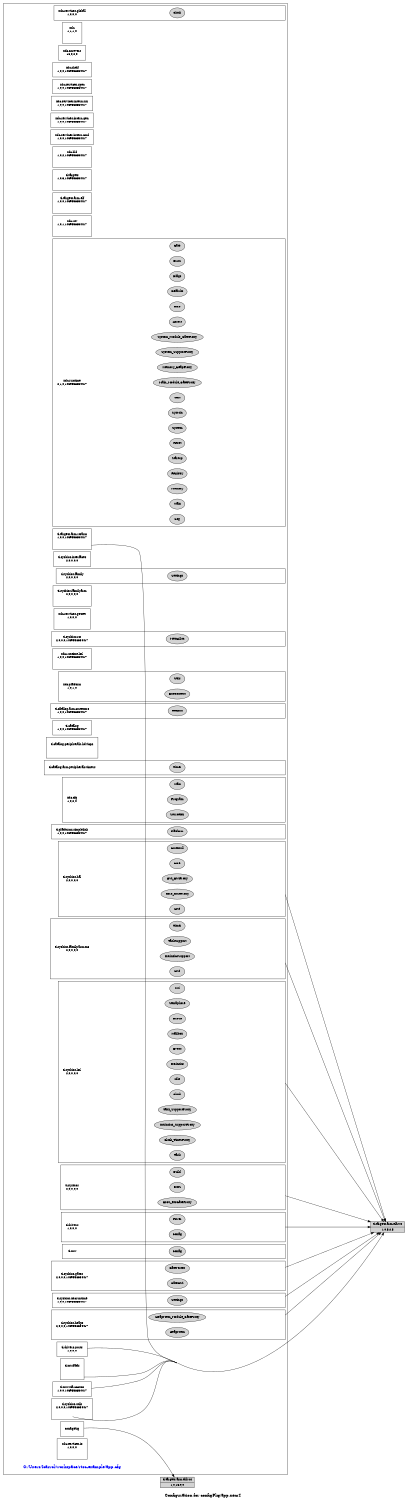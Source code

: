 digraph configuration {
    size="7.5,10";
    rankdir=LR;
    ranksep=".50 equally";
    concentrate=true;
    compound=true;
    label="\nConfiguration for configPkg/app.xem4"
  node [font=Helvetica, fontsize=14, fontcolor=black];  subgraph cluster0 {label=""; __cfg [label="C:/Users/Icarrol/workspace/rtsc-example/app.cfg", color=white, fontcolor=blue];
    node [font=Helvetica, fontsize=10];    subgraph cluster1 {
        label="";
        xdc_services_global__top [shape=box,label="xdc.services.global\n1,0,0,0", color=white];
        xdc_services_global__bot [shape=point,label="", style=invis];
        xdc_services_global_Clock [style=filled,fillcolor=lightgray, label="Clock"];
        xdc_services_global__top -> xdc_services_global_Clock[style=invis];
        xdc_services_global_Clock -> xdc_services_global__bot[style=invis];
    }
    subgraph cluster2 {
        label="";
        xdc__top [shape=box,label="xdc\n1,1,1,0", color=white];
        xdc__bot [shape=point,label="", style=invis];
    }
    subgraph cluster3 {
        label="";
        xdc_corevers__top [shape=box,label="xdc.corevers\n16,0,2,0", color=white];
    }
    subgraph cluster4 {
        label="";
        xdc_shelf__top [shape=box,label="xdc.shelf\n1,0,0,1469558654417", color=white];
    }
    subgraph cluster5 {
        label="";
        xdc_services_spec__top [shape=box,label="xdc.services.spec\n1,0,0,1469558654417", color=white];
    }
    subgraph cluster6 {
        label="";
        xdc_services_intern_xsr__top [shape=box,label="xdc.services.intern.xsr\n1,0,0,1469558654417", color=white];
    }
    subgraph cluster7 {
        label="";
        xdc_services_intern_gen__top [shape=box,label="xdc.services.intern.gen\n1,0,0,1469558654417", color=white];
    }
    subgraph cluster8 {
        label="";
        xdc_services_intern_cmd__top [shape=box,label="xdc.services.intern.cmd\n1,0,0,1469558654417", color=white];
    }
    subgraph cluster9 {
        label="";
        xdc_bld__top [shape=box,label="xdc.bld\n1,0,2,1469558654417", color=white];
        xdc_bld__bot [shape=point,label="", style=invis];
    }
    subgraph cluster10 {
        label="";
        ti_targets__top [shape=box,label="ti.targets\n1,0,3,1469558654417", color=white];
        ti_targets__bot [shape=point,label="", style=invis];
    }
    subgraph cluster11 {
        label="";
        ti_targets_arm_elf__top [shape=box,label="ti.targets.arm.elf\n1,0,0,1469558654417", color=white];
        ti_targets_arm_elf__bot [shape=point,label="", style=invis];
    }
    subgraph cluster12 {
        label="";
        xdc_rov__top [shape=box,label="xdc.rov\n1,0,1,1469558654417", color=white];
        xdc_rov__bot [shape=point,label="", style=invis];
    }
    subgraph cluster13 {
        label="";
        xdc_runtime__top [shape=box,label="xdc.runtime\n2,1,0,1469558654417", color=white];
        xdc_runtime__bot [shape=point,label="", style=invis];
        xdc_runtime_Assert [style=filled,fillcolor=lightgray, label="Assert"];
        xdc_runtime__top -> xdc_runtime_Assert[style=invis];
        xdc_runtime_Assert -> xdc_runtime__bot[style=invis];
        xdc_runtime_Core [style=filled,fillcolor=lightgray, label="Core"];
        xdc_runtime__top -> xdc_runtime_Core[style=invis];
        xdc_runtime_Core -> xdc_runtime__bot[style=invis];
        xdc_runtime_Defaults [style=filled,fillcolor=lightgray, label="Defaults"];
        xdc_runtime__top -> xdc_runtime_Defaults[style=invis];
        xdc_runtime_Defaults -> xdc_runtime__bot[style=invis];
        xdc_runtime_Diags [style=filled,fillcolor=lightgray, label="Diags"];
        xdc_runtime__top -> xdc_runtime_Diags[style=invis];
        xdc_runtime_Diags -> xdc_runtime__bot[style=invis];
        xdc_runtime_Error [style=filled,fillcolor=lightgray, label="Error"];
        xdc_runtime__top -> xdc_runtime_Error[style=invis];
        xdc_runtime_Error -> xdc_runtime__bot[style=invis];
        xdc_runtime_Gate [style=filled,fillcolor=lightgray, label="Gate"];
        xdc_runtime__top -> xdc_runtime_Gate[style=invis];
        xdc_runtime_Gate -> xdc_runtime__bot[style=invis];
        xdc_runtime_Log [style=filled,fillcolor=lightgray, label="Log"];
        xdc_runtime__top -> xdc_runtime_Log[style=invis];
        xdc_runtime_Log -> xdc_runtime__bot[style=invis];
        xdc_runtime_Main [style=filled,fillcolor=lightgray, label="Main"];
        xdc_runtime__top -> xdc_runtime_Main[style=invis];
        xdc_runtime_Main -> xdc_runtime__bot[style=invis];
        xdc_runtime_Memory [style=filled,fillcolor=lightgray, label="Memory"];
        xdc_runtime__top -> xdc_runtime_Memory[style=invis];
        xdc_runtime_Memory -> xdc_runtime__bot[style=invis];
        xdc_runtime_Registry [style=filled,fillcolor=lightgray, label="Registry"];
        xdc_runtime__top -> xdc_runtime_Registry[style=invis];
        xdc_runtime_Registry -> xdc_runtime__bot[style=invis];
        xdc_runtime_Startup [style=filled,fillcolor=lightgray, label="Startup"];
        xdc_runtime__top -> xdc_runtime_Startup[style=invis];
        xdc_runtime_Startup -> xdc_runtime__bot[style=invis];
        xdc_runtime_Reset [style=filled,fillcolor=lightgray, label="Reset"];
        xdc_runtime__top -> xdc_runtime_Reset[style=invis];
        xdc_runtime_Reset -> xdc_runtime__bot[style=invis];
        xdc_runtime_System [style=filled,fillcolor=lightgray, label="System"];
        xdc_runtime__top -> xdc_runtime_System[style=invis];
        xdc_runtime_System -> xdc_runtime__bot[style=invis];
        xdc_runtime_SysMin [style=filled,fillcolor=lightgray, label="SysMin"];
        xdc_runtime__top -> xdc_runtime_SysMin[style=invis];
        xdc_runtime_SysMin -> xdc_runtime__bot[style=invis];
        xdc_runtime_Text [style=filled,fillcolor=lightgray, label="Text"];
        xdc_runtime__top -> xdc_runtime_Text[style=invis];
        xdc_runtime_Text -> xdc_runtime__bot[style=invis];
        xdc_runtime_Main_Module_GateProxy [style=filled,fillcolor=lightgray, label="Main_Module_GateProxy"];
        xdc_runtime__top -> xdc_runtime_Main_Module_GateProxy[style=invis];
        xdc_runtime_Main_Module_GateProxy -> xdc_runtime__bot[style=invis];
        xdc_runtime_Memory_HeapProxy [style=filled,fillcolor=lightgray, label="Memory_HeapProxy"];
        xdc_runtime__top -> xdc_runtime_Memory_HeapProxy[style=invis];
        xdc_runtime_Memory_HeapProxy -> xdc_runtime__bot[style=invis];
        xdc_runtime_System_SupportProxy [style=filled,fillcolor=lightgray, label="System_SupportProxy"];
        xdc_runtime__top -> xdc_runtime_System_SupportProxy[style=invis];
        xdc_runtime_System_SupportProxy -> xdc_runtime__bot[style=invis];
        xdc_runtime_System_Module_GateProxy [style=filled,fillcolor=lightgray, label="System_Module_GateProxy"];
        xdc_runtime__top -> xdc_runtime_System_Module_GateProxy[style=invis];
        xdc_runtime_System_Module_GateProxy -> xdc_runtime__bot[style=invis];
    }
    subgraph cluster14 {
        label="";
        ti_targets_arm_rtsarm__top [shape=box,label="ti.targets.arm.rtsarm\n1,0,0,1469558654417", color=white];
        ti_targets_arm_rtsarm__bot [shape=point,label="", style=invis];
    }
    subgraph cluster15 {
        label="";
        ti_sysbios_interfaces__top [shape=box,label="ti.sysbios.interfaces\n2,0,0,0,0", color=white];
    }
    subgraph cluster16 {
        label="";
        ti_sysbios_family__top [shape=box,label="ti.sysbios.family\n2,0,0,0,0", color=white];
        ti_sysbios_family__bot [shape=point,label="", style=invis];
        ti_sysbios_family_Settings [style=filled,fillcolor=lightgray, label="Settings"];
        ti_sysbios_family__top -> ti_sysbios_family_Settings[style=invis];
        ti_sysbios_family_Settings -> ti_sysbios_family__bot[style=invis];
    }
    subgraph cluster17 {
        label="";
        ti_sysbios_family_arm__top [shape=box,label="ti.sysbios.family.arm\n2,0,0,0,0", color=white];
        ti_sysbios_family_arm__bot [shape=point,label="", style=invis];
    }
    subgraph cluster18 {
        label="";
        xdc_services_getset__top [shape=box,label="xdc.services.getset\n1,0,0,0", color=white];
        xdc_services_getset__bot [shape=point,label="", style=invis];
    }
    subgraph cluster19 {
        label="";
        ti_sysbios_rts__top [shape=box,label="ti.sysbios.rts\n2,0,0,0,1469558654417", color=white];
        ti_sysbios_rts__bot [shape=point,label="", style=invis];
        ti_sysbios_rts_MemAlloc [style=filled,fillcolor=lightgray, label="MemAlloc"];
        ti_sysbios_rts__top -> ti_sysbios_rts_MemAlloc[style=invis];
        ti_sysbios_rts_MemAlloc -> ti_sysbios_rts__bot[style=invis];
    }
    subgraph cluster20 {
        label="";
        xdc_runtime_knl__top [shape=box,label="xdc.runtime.knl\n1,0,0,1469558654417", color=white];
        xdc_runtime_knl__bot [shape=point,label="", style=invis];
    }
    subgraph cluster21 {
        label="";
        xdc_platform__top [shape=box,label="xdc.platform\n1,0,1,0", color=white];
        xdc_platform__bot [shape=point,label="", style=invis];
        xdc_platform_ExeContext [style=filled,fillcolor=lightgray, label="ExeContext"];
        xdc_platform__top -> xdc_platform_ExeContext[style=invis];
        xdc_platform_ExeContext -> xdc_platform__bot[style=invis];
        xdc_platform_Utils [style=filled,fillcolor=lightgray, label="Utils"];
        xdc_platform__top -> xdc_platform_Utils[style=invis];
        xdc_platform_Utils -> xdc_platform__bot[style=invis];
    }
    subgraph cluster22 {
        label="";
        ti_catalog_arm_cortexm4__top [shape=box,label="ti.catalog.arm.cortexm4\n1,0,0,1469558654417", color=white];
        ti_catalog_arm_cortexm4__bot [shape=point,label="", style=invis];
        ti_catalog_arm_cortexm4_CC32xx [style=filled,fillcolor=lightgray, label="CC32xx"];
        ti_catalog_arm_cortexm4__top -> ti_catalog_arm_cortexm4_CC32xx[style=invis];
        ti_catalog_arm_cortexm4_CC32xx -> ti_catalog_arm_cortexm4__bot[style=invis];
    }
    subgraph cluster23 {
        label="";
        ti_catalog__top [shape=box,label="ti.catalog\n1,0,0,1469558654417", color=white];
    }
    subgraph cluster24 {
        label="";
        ti_catalog_peripherals_hdvicp2__top [shape=box,label="ti.catalog.peripherals.hdvicp2\n", color=white];
        ti_catalog_peripherals_hdvicp2__bot [shape=point,label="", style=invis];
    }
    subgraph cluster25 {
        label="";
        ti_catalog_arm_peripherals_timers__top [shape=box,label="ti.catalog.arm.peripherals.timers\n", color=white];
        ti_catalog_arm_peripherals_timers__bot [shape=point,label="", style=invis];
        ti_catalog_arm_peripherals_timers_Timer [style=filled,fillcolor=lightgray, label="Timer"];
        ti_catalog_arm_peripherals_timers__top -> ti_catalog_arm_peripherals_timers_Timer[style=invis];
        ti_catalog_arm_peripherals_timers_Timer -> ti_catalog_arm_peripherals_timers__bot[style=invis];
    }
    subgraph cluster26 {
        label="";
        xdc_cfg__top [shape=box,label="xdc.cfg\n1,0,2,0", color=white];
        xdc_cfg__bot [shape=point,label="", style=invis];
        xdc_cfg_Program [style=filled,fillcolor=lightgray, label="Program"];
        xdc_cfg__top -> xdc_cfg_Program[style=invis];
        xdc_cfg_Program -> xdc_cfg__bot[style=invis];
        xdc_cfg_Main [style=filled,fillcolor=lightgray, label="Main"];
        xdc_cfg__top -> xdc_cfg_Main[style=invis];
        xdc_cfg_Main -> xdc_cfg__bot[style=invis];
        xdc_cfg_SourceDir [style=filled,fillcolor=lightgray, label="SourceDir"];
        xdc_cfg__top -> xdc_cfg_SourceDir[style=invis];
        xdc_cfg_SourceDir -> xdc_cfg__bot[style=invis];
    }
    subgraph cluster27 {
        label="";
        ti_platforms_simplelink__top [shape=box,label="ti.platforms.simplelink\n1,0,0,1469558654417", color=white];
        ti_platforms_simplelink__bot [shape=point,label="", style=invis];
        ti_platforms_simplelink_Platform [style=filled,fillcolor=lightgray, label="Platform"];
        ti_platforms_simplelink__top -> ti_platforms_simplelink_Platform[style=invis];
        ti_platforms_simplelink_Platform -> ti_platforms_simplelink__bot[style=invis];
    }
    subgraph cluster28 {
        label="";
        ti_sysbios_hal__top [shape=box,label="ti.sysbios.hal\n2,0,0,0,0", color=white];
        ti_sysbios_hal__bot [shape=point,label="", style=invis];
        ti_sysbios_hal_Core [style=filled,fillcolor=lightgray, label="Core"];
        ti_sysbios_hal__top -> ti_sysbios_hal_Core[style=invis];
        ti_sysbios_hal_Core -> ti_sysbios_hal__bot[style=invis];
        ti_sysbios_hal_CoreNull [style=filled,fillcolor=lightgray, label="CoreNull"];
        ti_sysbios_hal__top -> ti_sysbios_hal_CoreNull[style=invis];
        ti_sysbios_hal_CoreNull -> ti_sysbios_hal__bot[style=invis];
        ti_sysbios_hal_Hwi [style=filled,fillcolor=lightgray, label="Hwi"];
        ti_sysbios_hal__top -> ti_sysbios_hal_Hwi[style=invis];
        ti_sysbios_hal_Hwi -> ti_sysbios_hal__bot[style=invis];
        ti_sysbios_hal_Core_CoreProxy [style=filled,fillcolor=lightgray, label="Core_CoreProxy"];
        ti_sysbios_hal__top -> ti_sysbios_hal_Core_CoreProxy[style=invis];
        ti_sysbios_hal_Core_CoreProxy -> ti_sysbios_hal__bot[style=invis];
        ti_sysbios_hal_Hwi_HwiProxy [style=filled,fillcolor=lightgray, label="Hwi_HwiProxy"];
        ti_sysbios_hal__top -> ti_sysbios_hal_Hwi_HwiProxy[style=invis];
        ti_sysbios_hal_Hwi_HwiProxy -> ti_sysbios_hal__bot[style=invis];
    }
    subgraph cluster29 {
        label="";
        ti_sysbios_family_arm_m3__top [shape=box,label="ti.sysbios.family.arm.m3\n2,0,0,0,0", color=white];
        ti_sysbios_family_arm_m3__bot [shape=point,label="", style=invis];
        ti_sysbios_family_arm_m3_Hwi [style=filled,fillcolor=lightgray, label="Hwi"];
        ti_sysbios_family_arm_m3__top -> ti_sysbios_family_arm_m3_Hwi[style=invis];
        ti_sysbios_family_arm_m3_Hwi -> ti_sysbios_family_arm_m3__bot[style=invis];
        ti_sysbios_family_arm_m3_IntrinsicsSupport [style=filled,fillcolor=lightgray, label="IntrinsicsSupport"];
        ti_sysbios_family_arm_m3__top -> ti_sysbios_family_arm_m3_IntrinsicsSupport[style=invis];
        ti_sysbios_family_arm_m3_IntrinsicsSupport -> ti_sysbios_family_arm_m3__bot[style=invis];
        ti_sysbios_family_arm_m3_TaskSupport [style=filled,fillcolor=lightgray, label="TaskSupport"];
        ti_sysbios_family_arm_m3__top -> ti_sysbios_family_arm_m3_TaskSupport[style=invis];
        ti_sysbios_family_arm_m3_TaskSupport -> ti_sysbios_family_arm_m3__bot[style=invis];
        ti_sysbios_family_arm_m3_Timer [style=filled,fillcolor=lightgray, label="Timer"];
        ti_sysbios_family_arm_m3__top -> ti_sysbios_family_arm_m3_Timer[style=invis];
        ti_sysbios_family_arm_m3_Timer -> ti_sysbios_family_arm_m3__bot[style=invis];
    }
    subgraph cluster30 {
        label="";
        ti_sysbios_knl__top [shape=box,label="ti.sysbios.knl\n2,0,0,0,0", color=white];
        ti_sysbios_knl__bot [shape=point,label="", style=invis];
        ti_sysbios_knl_Clock [style=filled,fillcolor=lightgray, label="Clock"];
        ti_sysbios_knl__top -> ti_sysbios_knl_Clock[style=invis];
        ti_sysbios_knl_Clock -> ti_sysbios_knl__bot[style=invis];
        ti_sysbios_knl_Idle [style=filled,fillcolor=lightgray, label="Idle"];
        ti_sysbios_knl__top -> ti_sysbios_knl_Idle[style=invis];
        ti_sysbios_knl_Idle -> ti_sysbios_knl__bot[style=invis];
        ti_sysbios_knl_Intrinsics [style=filled,fillcolor=lightgray, label="Intrinsics"];
        ti_sysbios_knl__top -> ti_sysbios_knl_Intrinsics[style=invis];
        ti_sysbios_knl_Intrinsics -> ti_sysbios_knl__bot[style=invis];
        ti_sysbios_knl_Event [style=filled,fillcolor=lightgray, label="Event"];
        ti_sysbios_knl__top -> ti_sysbios_knl_Event[style=invis];
        ti_sysbios_knl_Event -> ti_sysbios_knl__bot[style=invis];
        ti_sysbios_knl_Mailbox [style=filled,fillcolor=lightgray, label="Mailbox"];
        ti_sysbios_knl__top -> ti_sysbios_knl_Mailbox[style=invis];
        ti_sysbios_knl_Mailbox -> ti_sysbios_knl__bot[style=invis];
        ti_sysbios_knl_Queue [style=filled,fillcolor=lightgray, label="Queue"];
        ti_sysbios_knl__top -> ti_sysbios_knl_Queue[style=invis];
        ti_sysbios_knl_Queue -> ti_sysbios_knl__bot[style=invis];
        ti_sysbios_knl_Semaphore [style=filled,fillcolor=lightgray, label="Semaphore"];
        ti_sysbios_knl__top -> ti_sysbios_knl_Semaphore[style=invis];
        ti_sysbios_knl_Semaphore -> ti_sysbios_knl__bot[style=invis];
        ti_sysbios_knl_Swi [style=filled,fillcolor=lightgray, label="Swi"];
        ti_sysbios_knl__top -> ti_sysbios_knl_Swi[style=invis];
        ti_sysbios_knl_Swi -> ti_sysbios_knl__bot[style=invis];
        ti_sysbios_knl_Task [style=filled,fillcolor=lightgray, label="Task"];
        ti_sysbios_knl__top -> ti_sysbios_knl_Task[style=invis];
        ti_sysbios_knl_Task -> ti_sysbios_knl__bot[style=invis];
        ti_sysbios_knl_Clock_TimerProxy [style=filled,fillcolor=lightgray, label="Clock_TimerProxy"];
        ti_sysbios_knl__top -> ti_sysbios_knl_Clock_TimerProxy[style=invis];
        ti_sysbios_knl_Clock_TimerProxy -> ti_sysbios_knl__bot[style=invis];
        ti_sysbios_knl_Intrinsics_SupportProxy [style=filled,fillcolor=lightgray, label="Intrinsics_SupportProxy"];
        ti_sysbios_knl__top -> ti_sysbios_knl_Intrinsics_SupportProxy[style=invis];
        ti_sysbios_knl_Intrinsics_SupportProxy -> ti_sysbios_knl__bot[style=invis];
        ti_sysbios_knl_Task_SupportProxy [style=filled,fillcolor=lightgray, label="Task_SupportProxy"];
        ti_sysbios_knl__top -> ti_sysbios_knl_Task_SupportProxy[style=invis];
        ti_sysbios_knl_Task_SupportProxy -> ti_sysbios_knl__bot[style=invis];
    }
    subgraph cluster31 {
        label="";
        ti_sysbios__top [shape=box,label="ti.sysbios\n2,0,0,0,0", color=white];
        ti_sysbios__bot [shape=point,label="", style=invis];
        ti_sysbios_BIOS [style=filled,fillcolor=lightgray, label="BIOS"];
        ti_sysbios__top -> ti_sysbios_BIOS[style=invis];
        ti_sysbios_BIOS -> ti_sysbios__bot[style=invis];
        ti_sysbios_Build [style=filled,fillcolor=lightgray, label="Build"];
        ti_sysbios__top -> ti_sysbios_Build[style=invis];
        ti_sysbios_Build -> ti_sysbios__bot[style=invis];
        ti_sysbios_BIOS_RtsGateProxy [style=filled,fillcolor=lightgray, label="BIOS_RtsGateProxy"];
        ti_sysbios__top -> ti_sysbios_BIOS_RtsGateProxy[style=invis];
        ti_sysbios_BIOS_RtsGateProxy -> ti_sysbios__bot[style=invis];
    }
    subgraph cluster32 {
        label="";
        ti_drivers_ports__top [shape=box,label="ti.drivers.ports\n1,0,0,0", color=white];
    }
    subgraph cluster33 {
        label="";
        ti_mw_fatfs__top [shape=box,label="ti.mw.fatfs\n", color=white];
        ti_mw_fatfs__bot [shape=point,label="", style=invis];
    }
    subgraph cluster34 {
        label="";
        ti_drivers__top [shape=box,label="ti.drivers\n1,0,0,0", color=white];
        ti_drivers__bot [shape=point,label="", style=invis];
        ti_drivers_Config [style=filled,fillcolor=lightgray, label="Config"];
        ti_drivers__top -> ti_drivers_Config[style=invis];
        ti_drivers_Config -> ti_drivers__bot[style=invis];
        ti_drivers_Power [style=filled,fillcolor=lightgray, label="Power"];
        ti_drivers__top -> ti_drivers_Power[style=invis];
        ti_drivers_Power -> ti_drivers__bot[style=invis];
    }
    subgraph cluster35 {
        label="";
        ti_mw_wifi_cc3x00__top [shape=box,label="ti.mw.wifi.cc3x00\n1,0,0,1469558654417", color=white];
    }
    subgraph cluster36 {
        label="";
        ti_mw__top [shape=box,label="ti.mw\n", color=white];
        ti_mw__bot [shape=point,label="", style=invis];
        ti_mw_Config [style=filled,fillcolor=lightgray, label="Config"];
        ti_mw__top -> ti_mw_Config[style=invis];
        ti_mw_Config -> ti_mw__bot[style=invis];
    }
    subgraph cluster37 {
        label="";
        ti_sysbios_gates__top [shape=box,label="ti.sysbios.gates\n2,0,0,0,1469558654417", color=white];
        ti_sysbios_gates__bot [shape=point,label="", style=invis];
        ti_sysbios_gates_GateHwi [style=filled,fillcolor=lightgray, label="GateHwi"];
        ti_sysbios_gates__top -> ti_sysbios_gates_GateHwi[style=invis];
        ti_sysbios_gates_GateHwi -> ti_sysbios_gates__bot[style=invis];
        ti_sysbios_gates_GateMutex [style=filled,fillcolor=lightgray, label="GateMutex"];
        ti_sysbios_gates__top -> ti_sysbios_gates_GateMutex[style=invis];
        ti_sysbios_gates_GateMutex -> ti_sysbios_gates__bot[style=invis];
    }
    subgraph cluster38 {
        label="";
        ti_sysbios_xdcruntime__top [shape=box,label="ti.sysbios.xdcruntime\n1,0,0,1469558654417", color=white];
        ti_sysbios_xdcruntime__bot [shape=point,label="", style=invis];
        ti_sysbios_xdcruntime_Settings [style=filled,fillcolor=lightgray, label="Settings"];
        ti_sysbios_xdcruntime__top -> ti_sysbios_xdcruntime_Settings[style=invis];
        ti_sysbios_xdcruntime_Settings -> ti_sysbios_xdcruntime__bot[style=invis];
    }
    subgraph cluster39 {
        label="";
        ti_sysbios_heaps__top [shape=box,label="ti.sysbios.heaps\n2,0,0,0,1469558654417", color=white];
        ti_sysbios_heaps__bot [shape=point,label="", style=invis];
        ti_sysbios_heaps_HeapMem [style=filled,fillcolor=lightgray, label="HeapMem"];
        ti_sysbios_heaps__top -> ti_sysbios_heaps_HeapMem[style=invis];
        ti_sysbios_heaps_HeapMem -> ti_sysbios_heaps__bot[style=invis];
        ti_sysbios_heaps_HeapMem_Module_GateProxy [style=filled,fillcolor=lightgray, label="HeapMem_Module_GateProxy"];
        ti_sysbios_heaps__top -> ti_sysbios_heaps_HeapMem_Module_GateProxy[style=invis];
        ti_sysbios_heaps_HeapMem_Module_GateProxy -> ti_sysbios_heaps__bot[style=invis];
    }
    subgraph cluster40 {
        label="";
        ti_sysbios_utils__top [shape=box,label="ti.sysbios.utils\n2,0,0,0,1469558654417", color=white];
        ti_sysbios_utils__bot [shape=point,label="", style=invis];
    }
    subgraph cluster41 {
        label="";
        configPkg__top [shape=box,label="configPkg\n", color=white];
    }
    subgraph cluster42 {
        label="";
        xdc_services_io__top [shape=box,label="xdc.services.io\n1,0,0,0", color=white];
        xdc_services_io__bot [shape=point,label="", style=invis];
    }
  }
  node [font=Helvetica, fontsize=10];
    ti_targets_arm_elf_M4__1_0_5__2_5 [shape=record,label="ti.targets.arm.elf.M4|1,0,5.2,5",style=filled, fillcolor=lightgrey];
    ti_targets_arm_rtsarm__bot -> ti_targets_arm_elf_M4__1_0_5__2_5 [ltail=cluster14];
    ti_targets_arm_elf_M4__1_0_5__2_5 [shape=record,label="ti.targets.arm.elf.M4|1,0,5.2,5",style=filled, fillcolor=lightgrey];
    ti_sysbios_hal__bot -> ti_targets_arm_elf_M4__1_0_5__2_5 [ltail=cluster28];
    ti_targets_arm_elf_M4__1_0_5__2_5 [shape=record,label="ti.targets.arm.elf.M4|1,0,5.2,5",style=filled, fillcolor=lightgrey];
    ti_sysbios_family_arm_m3__bot -> ti_targets_arm_elf_M4__1_0_5__2_5 [ltail=cluster29];
    ti_targets_arm_elf_M4__1_0_5__2_5 [shape=record,label="ti.targets.arm.elf.M4|1,0,5.2,5",style=filled, fillcolor=lightgrey];
    ti_sysbios_knl__bot -> ti_targets_arm_elf_M4__1_0_5__2_5 [ltail=cluster30];
    ti_targets_arm_elf_M4__1_0_5__2_5 [shape=record,label="ti.targets.arm.elf.M4|1,0,5.2,5",style=filled, fillcolor=lightgrey];
    ti_sysbios__bot -> ti_targets_arm_elf_M4__1_0_5__2_5 [ltail=cluster31];
    ti_targets_arm_elf_M4__1_0_5__2_5 [shape=record,label="ti.targets.arm.elf.M4|1,0,5.2,5",style=filled, fillcolor=lightgrey];
    ti_drivers_ports__top -> ti_targets_arm_elf_M4__1_0_5__2_5 [ltail=cluster32];
    ti_targets_arm_elf_M4__1_0_5__2_5 [shape=record,label="ti.targets.arm.elf.M4|1,0,5.2,5",style=filled, fillcolor=lightgrey];
    ti_mw_fatfs__bot -> ti_targets_arm_elf_M4__1_0_5__2_5 [ltail=cluster33];
    ti_targets_arm_elf_M4__1_0_5__2_5 [shape=record,label="ti.targets.arm.elf.M4|1,0,5.2,5",style=filled, fillcolor=lightgrey];
    ti_drivers__bot -> ti_targets_arm_elf_M4__1_0_5__2_5 [ltail=cluster34];
    ti_targets_arm_elf_M4__1_0_5__2_5 [shape=record,label="ti.targets.arm.elf.M4|1,0,5.2,5",style=filled, fillcolor=lightgrey];
    ti_mw_wifi_cc3x00__top -> ti_targets_arm_elf_M4__1_0_5__2_5 [ltail=cluster35];
    ti_targets_arm_elf_M4__1_0_5__2_5 [shape=record,label="ti.targets.arm.elf.M4|1,0,5.2,5",style=filled, fillcolor=lightgrey];
    ti_sysbios_gates__bot -> ti_targets_arm_elf_M4__1_0_5__2_5 [ltail=cluster37];
    ti_targets_arm_elf_M4__1_0_5__2_5 [shape=record,label="ti.targets.arm.elf.M4|1,0,5.2,5",style=filled, fillcolor=lightgrey];
    ti_sysbios_xdcruntime__bot -> ti_targets_arm_elf_M4__1_0_5__2_5 [ltail=cluster38];
    ti_targets_arm_elf_M4__1_0_5__2_5 [shape=record,label="ti.targets.arm.elf.M4|1,0,5.2,5",style=filled, fillcolor=lightgrey];
    ti_sysbios_heaps__bot -> ti_targets_arm_elf_M4__1_0_5__2_5 [ltail=cluster39];
    ti_targets_arm_elf_M4__1_0_5__2_5 [shape=record,label="ti.targets.arm.elf.M4|1,0,5.2,5",style=filled, fillcolor=lightgrey];
    ti_sysbios_utils__bot -> ti_targets_arm_elf_M4__1_0_5__2_5 [ltail=cluster40];
    ti_targets_arm_elf_M4__1_0_16__9_0 [shape=record,label="ti.targets.arm.elf.M4|1,0,16.9,0",style=filled, fillcolor=lightgrey];
    configPkg__top -> ti_targets_arm_elf_M4__1_0_16__9_0 [ltail=cluster41];
}
